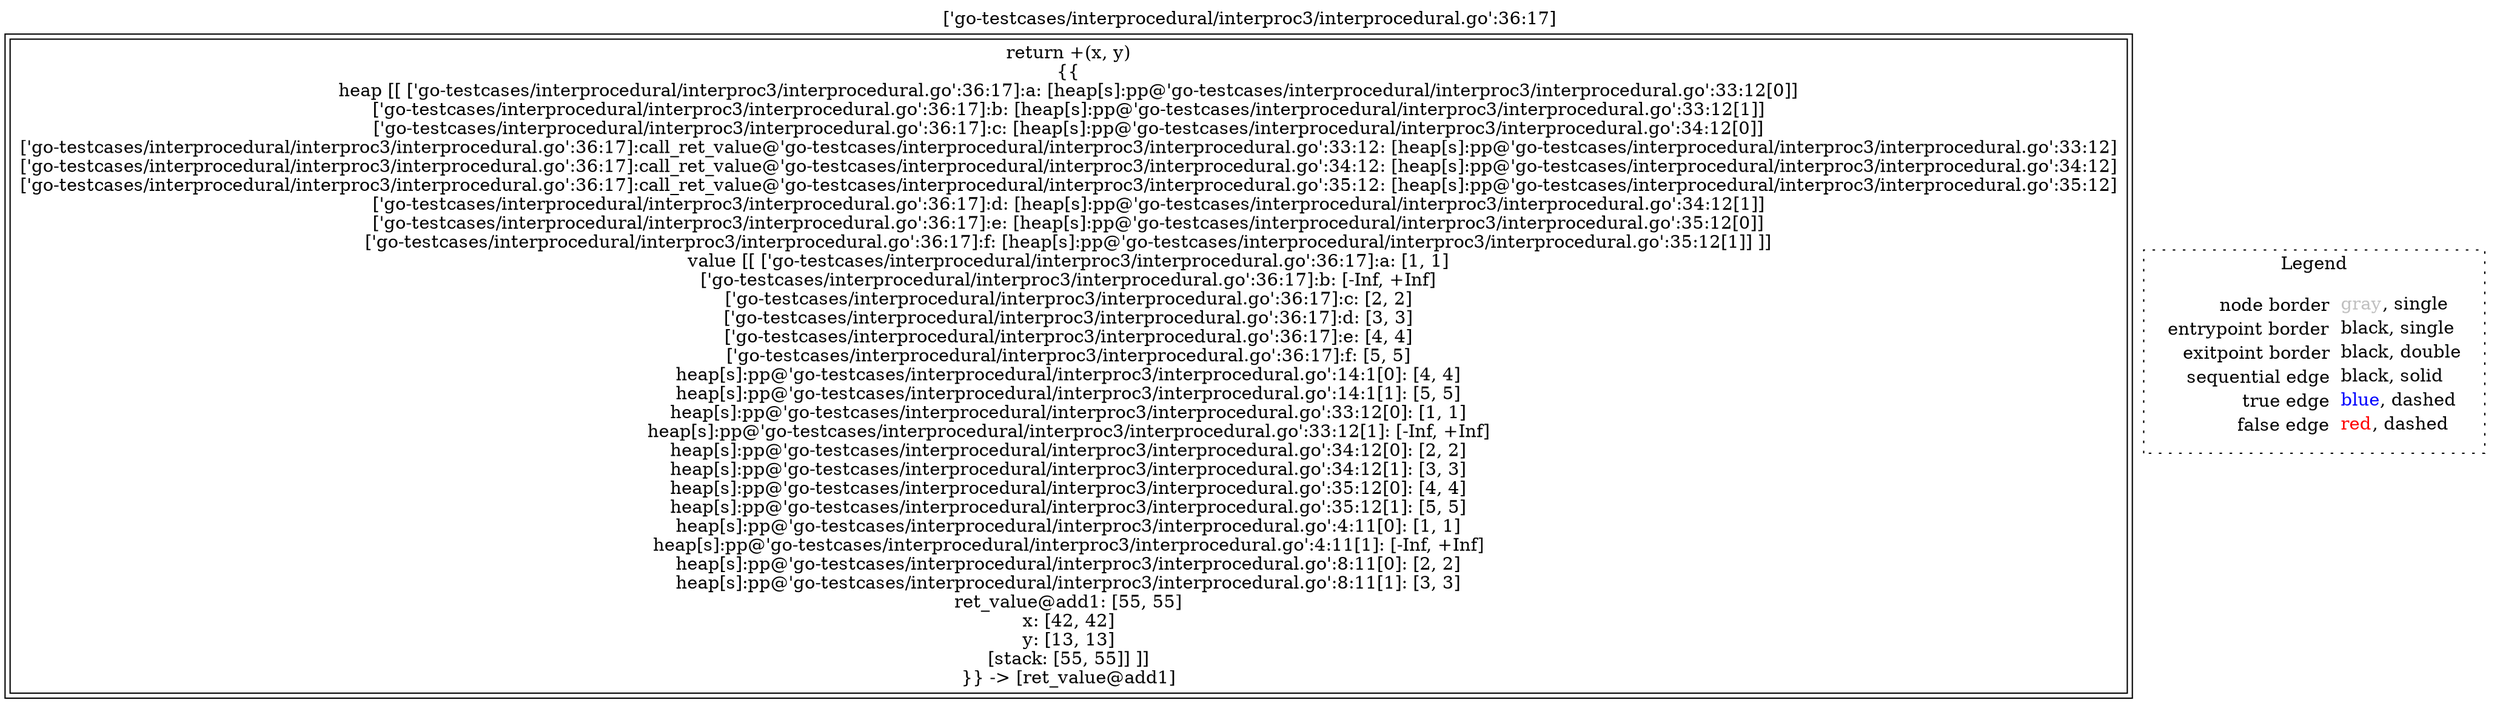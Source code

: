 digraph {
	labelloc="t";
	label="['go-testcases/interprocedural/interproc3/interprocedural.go':36:17]";
	"node0" [shape="rect",color="black",peripheries="2",label=<return +(x, y)<BR/>{{<BR/>heap [[ ['go-testcases/interprocedural/interproc3/interprocedural.go':36:17]:a: [heap[s]:pp@'go-testcases/interprocedural/interproc3/interprocedural.go':33:12[0]]<BR/>['go-testcases/interprocedural/interproc3/interprocedural.go':36:17]:b: [heap[s]:pp@'go-testcases/interprocedural/interproc3/interprocedural.go':33:12[1]]<BR/>['go-testcases/interprocedural/interproc3/interprocedural.go':36:17]:c: [heap[s]:pp@'go-testcases/interprocedural/interproc3/interprocedural.go':34:12[0]]<BR/>['go-testcases/interprocedural/interproc3/interprocedural.go':36:17]:call_ret_value@'go-testcases/interprocedural/interproc3/interprocedural.go':33:12: [heap[s]:pp@'go-testcases/interprocedural/interproc3/interprocedural.go':33:12]<BR/>['go-testcases/interprocedural/interproc3/interprocedural.go':36:17]:call_ret_value@'go-testcases/interprocedural/interproc3/interprocedural.go':34:12: [heap[s]:pp@'go-testcases/interprocedural/interproc3/interprocedural.go':34:12]<BR/>['go-testcases/interprocedural/interproc3/interprocedural.go':36:17]:call_ret_value@'go-testcases/interprocedural/interproc3/interprocedural.go':35:12: [heap[s]:pp@'go-testcases/interprocedural/interproc3/interprocedural.go':35:12]<BR/>['go-testcases/interprocedural/interproc3/interprocedural.go':36:17]:d: [heap[s]:pp@'go-testcases/interprocedural/interproc3/interprocedural.go':34:12[1]]<BR/>['go-testcases/interprocedural/interproc3/interprocedural.go':36:17]:e: [heap[s]:pp@'go-testcases/interprocedural/interproc3/interprocedural.go':35:12[0]]<BR/>['go-testcases/interprocedural/interproc3/interprocedural.go':36:17]:f: [heap[s]:pp@'go-testcases/interprocedural/interproc3/interprocedural.go':35:12[1]] ]]<BR/>value [[ ['go-testcases/interprocedural/interproc3/interprocedural.go':36:17]:a: [1, 1]<BR/>['go-testcases/interprocedural/interproc3/interprocedural.go':36:17]:b: [-Inf, +Inf]<BR/>['go-testcases/interprocedural/interproc3/interprocedural.go':36:17]:c: [2, 2]<BR/>['go-testcases/interprocedural/interproc3/interprocedural.go':36:17]:d: [3, 3]<BR/>['go-testcases/interprocedural/interproc3/interprocedural.go':36:17]:e: [4, 4]<BR/>['go-testcases/interprocedural/interproc3/interprocedural.go':36:17]:f: [5, 5]<BR/>heap[s]:pp@'go-testcases/interprocedural/interproc3/interprocedural.go':14:1[0]: [4, 4]<BR/>heap[s]:pp@'go-testcases/interprocedural/interproc3/interprocedural.go':14:1[1]: [5, 5]<BR/>heap[s]:pp@'go-testcases/interprocedural/interproc3/interprocedural.go':33:12[0]: [1, 1]<BR/>heap[s]:pp@'go-testcases/interprocedural/interproc3/interprocedural.go':33:12[1]: [-Inf, +Inf]<BR/>heap[s]:pp@'go-testcases/interprocedural/interproc3/interprocedural.go':34:12[0]: [2, 2]<BR/>heap[s]:pp@'go-testcases/interprocedural/interproc3/interprocedural.go':34:12[1]: [3, 3]<BR/>heap[s]:pp@'go-testcases/interprocedural/interproc3/interprocedural.go':35:12[0]: [4, 4]<BR/>heap[s]:pp@'go-testcases/interprocedural/interproc3/interprocedural.go':35:12[1]: [5, 5]<BR/>heap[s]:pp@'go-testcases/interprocedural/interproc3/interprocedural.go':4:11[0]: [1, 1]<BR/>heap[s]:pp@'go-testcases/interprocedural/interproc3/interprocedural.go':4:11[1]: [-Inf, +Inf]<BR/>heap[s]:pp@'go-testcases/interprocedural/interproc3/interprocedural.go':8:11[0]: [2, 2]<BR/>heap[s]:pp@'go-testcases/interprocedural/interproc3/interprocedural.go':8:11[1]: [3, 3]<BR/>ret_value@add1: [55, 55]<BR/>x: [42, 42]<BR/>y: [13, 13]<BR/>[stack: [55, 55]] ]]<BR/>}} -&gt; [ret_value@add1]>];
subgraph cluster_legend {
	label="Legend";
	style=dotted;
	node [shape=plaintext];
	"legend" [label=<<table border="0" cellpadding="2" cellspacing="0" cellborder="0"><tr><td align="right">node border&nbsp;</td><td align="left"><font color="gray">gray</font>, single</td></tr><tr><td align="right">entrypoint border&nbsp;</td><td align="left"><font color="black">black</font>, single</td></tr><tr><td align="right">exitpoint border&nbsp;</td><td align="left"><font color="black">black</font>, double</td></tr><tr><td align="right">sequential edge&nbsp;</td><td align="left"><font color="black">black</font>, solid</td></tr><tr><td align="right">true edge&nbsp;</td><td align="left"><font color="blue">blue</font>, dashed</td></tr><tr><td align="right">false edge&nbsp;</td><td align="left"><font color="red">red</font>, dashed</td></tr></table>>];
}

}
